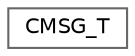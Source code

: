 digraph "类继承关系图"
{
 // LATEX_PDF_SIZE
  bgcolor="transparent";
  edge [fontname=Helvetica,fontsize=10,labelfontname=Helvetica,labelfontsize=10];
  node [fontname=Helvetica,fontsize=10,shape=box,height=0.2,width=0.4];
  rankdir="LR";
  Node0 [id="Node000000",label="CMSG_T",height=0.2,width=0.4,color="grey40", fillcolor="white", style="filled",URL="$struct_c_m_s_g___t.html",tooltip=" "];
}
